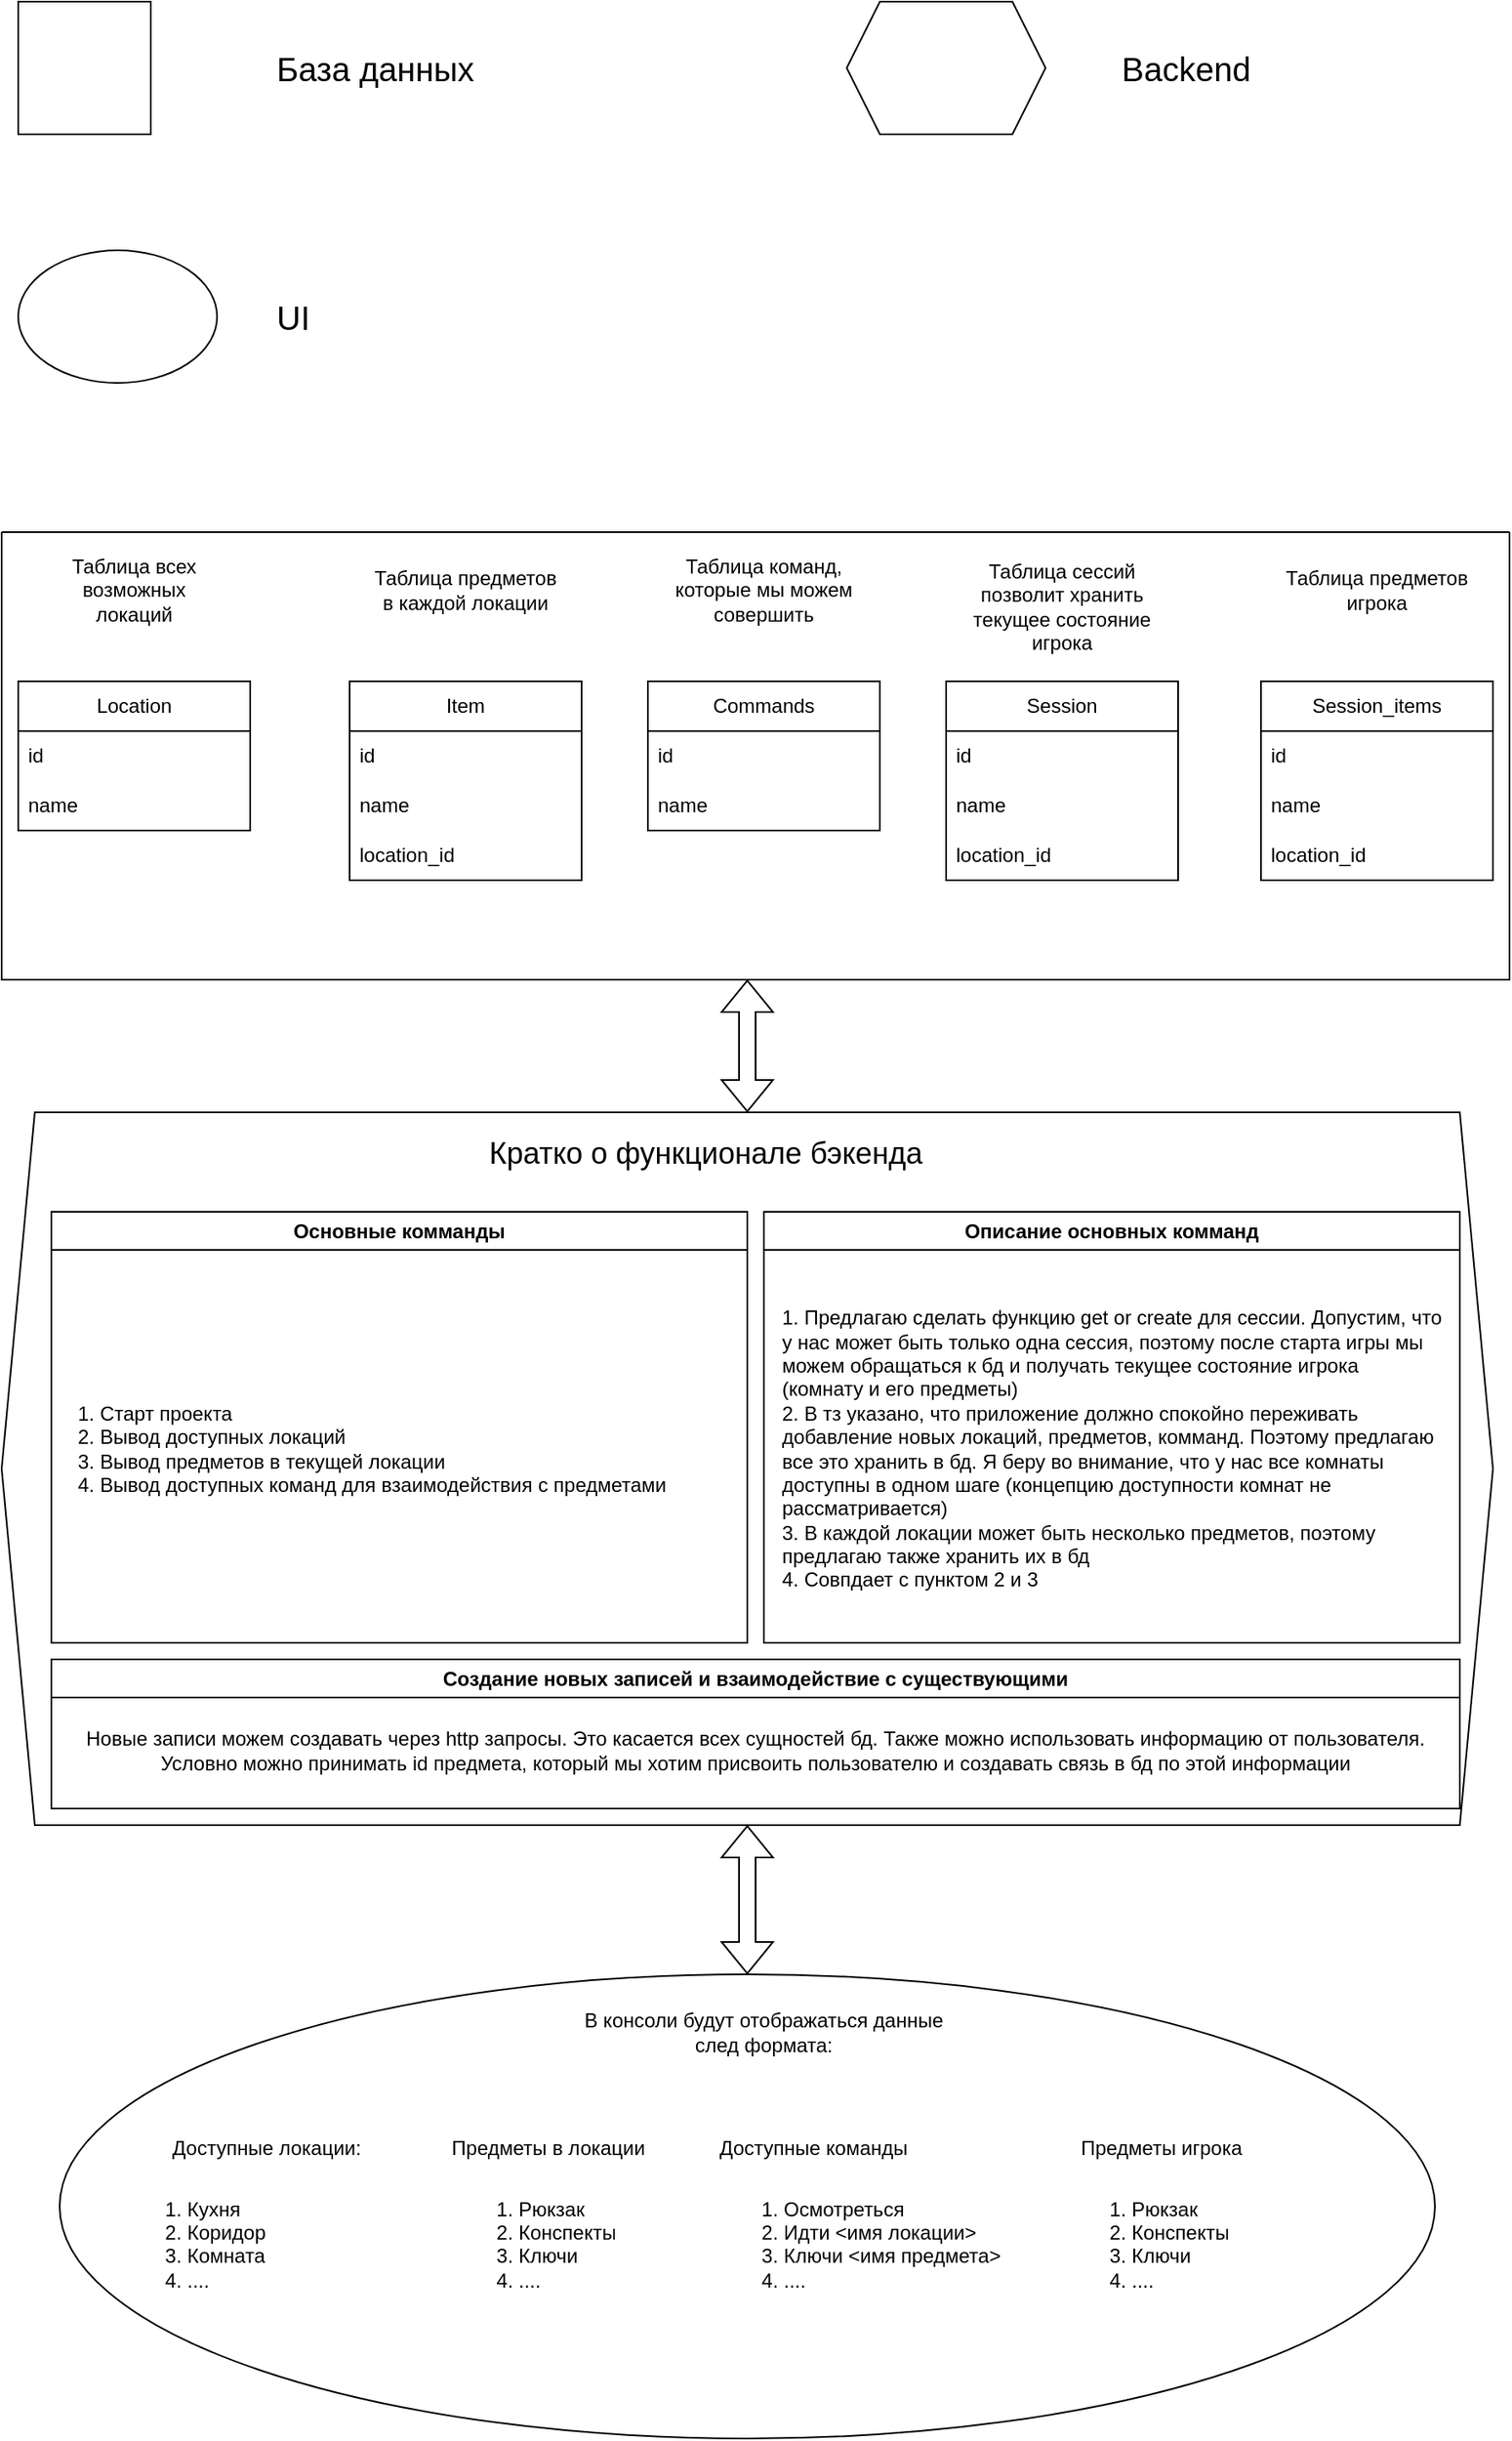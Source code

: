 <mxfile version="24.6.4" type="device">
  <diagram name="Страница — 1" id="LgTfz259efueXXYufRhq">
    <mxGraphModel dx="3420" dy="2477" grid="1" gridSize="10" guides="1" tooltips="1" connect="1" arrows="1" fold="1" page="1" pageScale="1" pageWidth="827" pageHeight="1169" math="0" shadow="0">
      <root>
        <mxCell id="0" />
        <mxCell id="1" parent="0" />
        <mxCell id="XGbfVxEf562xURzMHiSG-31" value="" style="swimlane;startSize=0;" vertex="1" parent="1">
          <mxGeometry x="10" y="340" width="910" height="270" as="geometry" />
        </mxCell>
        <mxCell id="XGbfVxEf562xURzMHiSG-1" value="Location" style="swimlane;fontStyle=0;childLayout=stackLayout;horizontal=1;startSize=30;horizontalStack=0;resizeParent=1;resizeParentMax=0;resizeLast=0;collapsible=1;marginBottom=0;whiteSpace=wrap;html=1;" vertex="1" parent="XGbfVxEf562xURzMHiSG-31">
          <mxGeometry x="10" y="90" width="140" height="90" as="geometry" />
        </mxCell>
        <mxCell id="XGbfVxEf562xURzMHiSG-2" value="id" style="text;strokeColor=none;fillColor=none;align=left;verticalAlign=middle;spacingLeft=4;spacingRight=4;overflow=hidden;points=[[0,0.5],[1,0.5]];portConstraint=eastwest;rotatable=0;whiteSpace=wrap;html=1;" vertex="1" parent="XGbfVxEf562xURzMHiSG-1">
          <mxGeometry y="30" width="140" height="30" as="geometry" />
        </mxCell>
        <mxCell id="XGbfVxEf562xURzMHiSG-3" value="name" style="text;strokeColor=none;fillColor=none;align=left;verticalAlign=middle;spacingLeft=4;spacingRight=4;overflow=hidden;points=[[0,0.5],[1,0.5]];portConstraint=eastwest;rotatable=0;whiteSpace=wrap;html=1;" vertex="1" parent="XGbfVxEf562xURzMHiSG-1">
          <mxGeometry y="60" width="140" height="30" as="geometry" />
        </mxCell>
        <mxCell id="XGbfVxEf562xURzMHiSG-5" value="Item" style="swimlane;fontStyle=0;childLayout=stackLayout;horizontal=1;startSize=30;horizontalStack=0;resizeParent=1;resizeParentMax=0;resizeLast=0;collapsible=1;marginBottom=0;whiteSpace=wrap;html=1;" vertex="1" parent="XGbfVxEf562xURzMHiSG-31">
          <mxGeometry x="210" y="90" width="140" height="120" as="geometry" />
        </mxCell>
        <mxCell id="XGbfVxEf562xURzMHiSG-6" value="id" style="text;strokeColor=none;fillColor=none;align=left;verticalAlign=middle;spacingLeft=4;spacingRight=4;overflow=hidden;points=[[0,0.5],[1,0.5]];portConstraint=eastwest;rotatable=0;whiteSpace=wrap;html=1;" vertex="1" parent="XGbfVxEf562xURzMHiSG-5">
          <mxGeometry y="30" width="140" height="30" as="geometry" />
        </mxCell>
        <mxCell id="XGbfVxEf562xURzMHiSG-7" value="name" style="text;strokeColor=none;fillColor=none;align=left;verticalAlign=middle;spacingLeft=4;spacingRight=4;overflow=hidden;points=[[0,0.5],[1,0.5]];portConstraint=eastwest;rotatable=0;whiteSpace=wrap;html=1;" vertex="1" parent="XGbfVxEf562xURzMHiSG-5">
          <mxGeometry y="60" width="140" height="30" as="geometry" />
        </mxCell>
        <mxCell id="XGbfVxEf562xURzMHiSG-15" value="location_id" style="text;strokeColor=none;fillColor=none;align=left;verticalAlign=middle;spacingLeft=4;spacingRight=4;overflow=hidden;points=[[0,0.5],[1,0.5]];portConstraint=eastwest;rotatable=0;whiteSpace=wrap;html=1;" vertex="1" parent="XGbfVxEf562xURzMHiSG-5">
          <mxGeometry y="90" width="140" height="30" as="geometry" />
        </mxCell>
        <mxCell id="XGbfVxEf562xURzMHiSG-8" value="Commands" style="swimlane;fontStyle=0;childLayout=stackLayout;horizontal=1;startSize=30;horizontalStack=0;resizeParent=1;resizeParentMax=0;resizeLast=0;collapsible=1;marginBottom=0;whiteSpace=wrap;html=1;" vertex="1" parent="XGbfVxEf562xURzMHiSG-31">
          <mxGeometry x="390" y="90" width="140" height="90" as="geometry" />
        </mxCell>
        <mxCell id="XGbfVxEf562xURzMHiSG-9" value="id" style="text;strokeColor=none;fillColor=none;align=left;verticalAlign=middle;spacingLeft=4;spacingRight=4;overflow=hidden;points=[[0,0.5],[1,0.5]];portConstraint=eastwest;rotatable=0;whiteSpace=wrap;html=1;" vertex="1" parent="XGbfVxEf562xURzMHiSG-8">
          <mxGeometry y="30" width="140" height="30" as="geometry" />
        </mxCell>
        <mxCell id="XGbfVxEf562xURzMHiSG-10" value="name" style="text;strokeColor=none;fillColor=none;align=left;verticalAlign=middle;spacingLeft=4;spacingRight=4;overflow=hidden;points=[[0,0.5],[1,0.5]];portConstraint=eastwest;rotatable=0;whiteSpace=wrap;html=1;" vertex="1" parent="XGbfVxEf562xURzMHiSG-8">
          <mxGeometry y="60" width="140" height="30" as="geometry" />
        </mxCell>
        <mxCell id="XGbfVxEf562xURzMHiSG-11" value="Session" style="swimlane;fontStyle=0;childLayout=stackLayout;horizontal=1;startSize=30;horizontalStack=0;resizeParent=1;resizeParentMax=0;resizeLast=0;collapsible=1;marginBottom=0;whiteSpace=wrap;html=1;" vertex="1" parent="XGbfVxEf562xURzMHiSG-31">
          <mxGeometry x="570" y="90" width="140" height="120" as="geometry" />
        </mxCell>
        <mxCell id="XGbfVxEf562xURzMHiSG-12" value="id" style="text;strokeColor=none;fillColor=none;align=left;verticalAlign=middle;spacingLeft=4;spacingRight=4;overflow=hidden;points=[[0,0.5],[1,0.5]];portConstraint=eastwest;rotatable=0;whiteSpace=wrap;html=1;" vertex="1" parent="XGbfVxEf562xURzMHiSG-11">
          <mxGeometry y="30" width="140" height="30" as="geometry" />
        </mxCell>
        <mxCell id="XGbfVxEf562xURzMHiSG-13" value="name" style="text;strokeColor=none;fillColor=none;align=left;verticalAlign=middle;spacingLeft=4;spacingRight=4;overflow=hidden;points=[[0,0.5],[1,0.5]];portConstraint=eastwest;rotatable=0;whiteSpace=wrap;html=1;" vertex="1" parent="XGbfVxEf562xURzMHiSG-11">
          <mxGeometry y="60" width="140" height="30" as="geometry" />
        </mxCell>
        <mxCell id="XGbfVxEf562xURzMHiSG-27" value="location_id" style="text;strokeColor=none;fillColor=none;align=left;verticalAlign=middle;spacingLeft=4;spacingRight=4;overflow=hidden;points=[[0,0.5],[1,0.5]];portConstraint=eastwest;rotatable=0;whiteSpace=wrap;html=1;" vertex="1" parent="XGbfVxEf562xURzMHiSG-11">
          <mxGeometry y="90" width="140" height="30" as="geometry" />
        </mxCell>
        <mxCell id="XGbfVxEf562xURzMHiSG-17" value="Таблица всех возможных локаций" style="text;strokeColor=none;fillColor=none;align=center;verticalAlign=middle;spacingLeft=4;spacingRight=4;overflow=hidden;points=[[0,0.5],[1,0.5]];portConstraint=eastwest;rotatable=0;whiteSpace=wrap;html=1;" vertex="1" parent="XGbfVxEf562xURzMHiSG-31">
          <mxGeometry x="20" y="10" width="120" height="50" as="geometry" />
        </mxCell>
        <mxCell id="XGbfVxEf562xURzMHiSG-18" value="Таблица предметов в каждой локации" style="text;strokeColor=none;fillColor=none;align=center;verticalAlign=middle;spacingLeft=4;spacingRight=4;overflow=hidden;points=[[0,0.5],[1,0.5]];portConstraint=eastwest;rotatable=0;whiteSpace=wrap;html=1;" vertex="1" parent="XGbfVxEf562xURzMHiSG-31">
          <mxGeometry x="220" y="10" width="120" height="50" as="geometry" />
        </mxCell>
        <mxCell id="XGbfVxEf562xURzMHiSG-19" value="Таблица команд, которые мы можем совершить" style="text;strokeColor=none;fillColor=none;align=center;verticalAlign=middle;spacingLeft=4;spacingRight=4;overflow=hidden;points=[[0,0.5],[1,0.5]];portConstraint=eastwest;rotatable=0;whiteSpace=wrap;html=1;" vertex="1" parent="XGbfVxEf562xURzMHiSG-31">
          <mxGeometry x="400" y="10" width="120" height="50" as="geometry" />
        </mxCell>
        <mxCell id="XGbfVxEf562xURzMHiSG-20" value="Таблица сессий позволит хранить текущее состояние игрока" style="text;strokeColor=none;fillColor=none;align=center;verticalAlign=middle;spacingLeft=4;spacingRight=4;overflow=hidden;points=[[0,0.5],[1,0.5]];portConstraint=eastwest;rotatable=0;whiteSpace=wrap;html=1;" vertex="1" parent="XGbfVxEf562xURzMHiSG-31">
          <mxGeometry x="580" y="10" width="120" height="70" as="geometry" />
        </mxCell>
        <mxCell id="XGbfVxEf562xURzMHiSG-21" value="Session_items" style="swimlane;fontStyle=0;childLayout=stackLayout;horizontal=1;startSize=30;horizontalStack=0;resizeParent=1;resizeParentMax=0;resizeLast=0;collapsible=1;marginBottom=0;whiteSpace=wrap;html=1;" vertex="1" parent="XGbfVxEf562xURzMHiSG-31">
          <mxGeometry x="760" y="90" width="140" height="120" as="geometry" />
        </mxCell>
        <mxCell id="XGbfVxEf562xURzMHiSG-22" value="id" style="text;strokeColor=none;fillColor=none;align=left;verticalAlign=middle;spacingLeft=4;spacingRight=4;overflow=hidden;points=[[0,0.5],[1,0.5]];portConstraint=eastwest;rotatable=0;whiteSpace=wrap;html=1;" vertex="1" parent="XGbfVxEf562xURzMHiSG-21">
          <mxGeometry y="30" width="140" height="30" as="geometry" />
        </mxCell>
        <mxCell id="XGbfVxEf562xURzMHiSG-23" value="name" style="text;strokeColor=none;fillColor=none;align=left;verticalAlign=middle;spacingLeft=4;spacingRight=4;overflow=hidden;points=[[0,0.5],[1,0.5]];portConstraint=eastwest;rotatable=0;whiteSpace=wrap;html=1;" vertex="1" parent="XGbfVxEf562xURzMHiSG-21">
          <mxGeometry y="60" width="140" height="30" as="geometry" />
        </mxCell>
        <mxCell id="XGbfVxEf562xURzMHiSG-24" value="location_id" style="text;strokeColor=none;fillColor=none;align=left;verticalAlign=middle;spacingLeft=4;spacingRight=4;overflow=hidden;points=[[0,0.5],[1,0.5]];portConstraint=eastwest;rotatable=0;whiteSpace=wrap;html=1;" vertex="1" parent="XGbfVxEf562xURzMHiSG-21">
          <mxGeometry y="90" width="140" height="30" as="geometry" />
        </mxCell>
        <mxCell id="XGbfVxEf562xURzMHiSG-26" value="Таблица предметов игрока" style="text;strokeColor=none;fillColor=none;align=center;verticalAlign=middle;spacingLeft=4;spacingRight=4;overflow=hidden;points=[[0,0.5],[1,0.5]];portConstraint=eastwest;rotatable=0;whiteSpace=wrap;html=1;" vertex="1" parent="XGbfVxEf562xURzMHiSG-31">
          <mxGeometry x="770" y="10" width="120" height="50" as="geometry" />
        </mxCell>
        <mxCell id="XGbfVxEf562xURzMHiSG-32" value="" style="whiteSpace=wrap;html=1;aspect=fixed;" vertex="1" parent="1">
          <mxGeometry x="20" y="20" width="80" height="80" as="geometry" />
        </mxCell>
        <mxCell id="XGbfVxEf562xURzMHiSG-34" value="" style="shape=hexagon;perimeter=hexagonPerimeter2;whiteSpace=wrap;html=1;fixedSize=1;" vertex="1" parent="1">
          <mxGeometry x="520" y="20" width="120" height="80" as="geometry" />
        </mxCell>
        <mxCell id="XGbfVxEf562xURzMHiSG-35" value="&lt;font style=&quot;font-size: 20px;&quot;&gt;База данных&lt;/font&gt;" style="text;strokeColor=none;fillColor=none;align=left;verticalAlign=middle;spacingLeft=4;spacingRight=4;overflow=hidden;points=[[0,0.5],[1,0.5]];portConstraint=eastwest;rotatable=0;whiteSpace=wrap;html=1;" vertex="1" parent="1">
          <mxGeometry x="170" y="45" width="210" height="30" as="geometry" />
        </mxCell>
        <mxCell id="XGbfVxEf562xURzMHiSG-36" value="&lt;font style=&quot;font-size: 20px;&quot;&gt;Backend&lt;/font&gt;" style="text;strokeColor=none;fillColor=none;align=left;verticalAlign=middle;spacingLeft=4;spacingRight=4;overflow=hidden;points=[[0,0.5],[1,0.5]];portConstraint=eastwest;rotatable=0;whiteSpace=wrap;html=1;" vertex="1" parent="1">
          <mxGeometry x="680" y="45" width="140" height="30" as="geometry" />
        </mxCell>
        <mxCell id="XGbfVxEf562xURzMHiSG-37" value="" style="ellipse;whiteSpace=wrap;html=1;" vertex="1" parent="1">
          <mxGeometry x="20" y="170" width="120" height="80" as="geometry" />
        </mxCell>
        <mxCell id="XGbfVxEf562xURzMHiSG-38" value="&lt;font style=&quot;font-size: 20px;&quot;&gt;UI&lt;/font&gt;" style="text;strokeColor=none;fillColor=none;align=left;verticalAlign=middle;spacingLeft=4;spacingRight=4;overflow=hidden;points=[[0,0.5],[1,0.5]];portConstraint=eastwest;rotatable=0;whiteSpace=wrap;html=1;" vertex="1" parent="1">
          <mxGeometry x="170" y="195" width="80" height="30" as="geometry" />
        </mxCell>
        <mxCell id="XGbfVxEf562xURzMHiSG-40" value="" style="shape=flexArrow;endArrow=classic;startArrow=classic;html=1;rounded=0;exitX=0.5;exitY=0;exitDx=0;exitDy=0;" edge="1" parent="1" source="XGbfVxEf562xURzMHiSG-41">
          <mxGeometry width="100" height="100" relative="1" as="geometry">
            <mxPoint x="460" y="820" as="sourcePoint" />
            <mxPoint x="460" y="610" as="targetPoint" />
          </mxGeometry>
        </mxCell>
        <mxCell id="XGbfVxEf562xURzMHiSG-41" value="" style="shape=hexagon;perimeter=hexagonPerimeter2;whiteSpace=wrap;html=1;fixedSize=1;" vertex="1" parent="1">
          <mxGeometry x="10" y="690" width="900" height="430" as="geometry" />
        </mxCell>
        <mxCell id="XGbfVxEf562xURzMHiSG-42" value="&lt;font style=&quot;font-size: 18px;&quot;&gt;Кратко о функционале бэкенда&lt;/font&gt;" style="text;html=1;align=center;verticalAlign=middle;whiteSpace=wrap;rounded=0;" vertex="1" parent="1">
          <mxGeometry x="90" y="700" width="690" height="30" as="geometry" />
        </mxCell>
        <mxCell id="XGbfVxEf562xURzMHiSG-44" value="Основные комманды" style="swimlane;whiteSpace=wrap;html=1;" vertex="1" parent="1">
          <mxGeometry x="40" y="750" width="420" height="260" as="geometry" />
        </mxCell>
        <mxCell id="XGbfVxEf562xURzMHiSG-43" value="1. Старт проекта&lt;div&gt;2. Вывод доступных локаций&lt;/div&gt;&lt;div&gt;3. Вывод предметов в текущей локации&lt;/div&gt;&lt;div&gt;4. Вывод доступных команд для взаимодействия с предметами&lt;/div&gt;" style="text;strokeColor=none;fillColor=none;align=left;verticalAlign=middle;spacingLeft=4;spacingRight=4;overflow=hidden;points=[[0,0.5],[1,0.5]];portConstraint=eastwest;rotatable=0;whiteSpace=wrap;html=1;labelBackgroundColor=default;" vertex="1" parent="XGbfVxEf562xURzMHiSG-44">
          <mxGeometry x="10" y="25" width="410" height="235" as="geometry" />
        </mxCell>
        <mxCell id="XGbfVxEf562xURzMHiSG-46" value="Описание основных комманд" style="swimlane;whiteSpace=wrap;html=1;" vertex="1" parent="1">
          <mxGeometry x="470" y="750" width="420" height="260" as="geometry" />
        </mxCell>
        <mxCell id="XGbfVxEf562xURzMHiSG-47" value="1. Предлагаю сделать функцию get or create для сессии. Допустим, что у нас может быть только одна сессия, поэтому после старта игры мы можем обращаться к бд и получать текущее состояние игрока (комнату и его предметы)&lt;br&gt;2. В тз указано, что приложение должно спокойно переживать добавление новых локаций, предметов, комманд. Поэтому предлагаю все это хранить в бд. Я беру во внимание, что у нас все комнаты доступны в одном шаге (концепцию доступности комнат не рассматривается)&lt;div&gt;3. В каждой локации может быть несколько предметов, поэтому предлагаю также хранить их в бд&lt;br&gt;4. Совпдает с пунктом 2 и 3&lt;/div&gt;" style="text;strokeColor=none;fillColor=none;align=left;verticalAlign=middle;spacingLeft=4;spacingRight=4;overflow=hidden;points=[[0,0.5],[1,0.5]];portConstraint=eastwest;rotatable=0;whiteSpace=wrap;html=1;labelBackgroundColor=default;" vertex="1" parent="XGbfVxEf562xURzMHiSG-46">
          <mxGeometry x="5" y="25" width="410" height="235" as="geometry" />
        </mxCell>
        <mxCell id="XGbfVxEf562xURzMHiSG-49" value="Создание новых записей и взаимодействие с существующими" style="swimlane;whiteSpace=wrap;html=1;" vertex="1" parent="1">
          <mxGeometry x="40" y="1020" width="850" height="90" as="geometry" />
        </mxCell>
        <mxCell id="XGbfVxEf562xURzMHiSG-50" value="Новые записи можем создавать через http запросы. Это касается всех сущностей бд. Также можно использовать информацию от пользователя. Условно можно принимать id предмета, который мы хотим присвоить пользователю и создавать связь в бд по этой информации" style="text;html=1;align=center;verticalAlign=middle;whiteSpace=wrap;rounded=0;" vertex="1" parent="XGbfVxEf562xURzMHiSG-49">
          <mxGeometry x="10" y="20" width="830" height="70" as="geometry" />
        </mxCell>
        <mxCell id="XGbfVxEf562xURzMHiSG-51" value="" style="ellipse;whiteSpace=wrap;html=1;" vertex="1" parent="1">
          <mxGeometry x="45" y="1210" width="830" height="280" as="geometry" />
        </mxCell>
        <mxCell id="XGbfVxEf562xURzMHiSG-52" value="" style="shape=flexArrow;endArrow=classic;startArrow=classic;html=1;rounded=0;exitX=0.5;exitY=0;exitDx=0;exitDy=0;entryX=0.5;entryY=1;entryDx=0;entryDy=0;" edge="1" parent="1" source="XGbfVxEf562xURzMHiSG-51" target="XGbfVxEf562xURzMHiSG-41">
          <mxGeometry width="100" height="100" relative="1" as="geometry">
            <mxPoint x="540" y="1600" as="sourcePoint" />
            <mxPoint x="540" y="1520" as="targetPoint" />
          </mxGeometry>
        </mxCell>
        <mxCell id="XGbfVxEf562xURzMHiSG-53" value="В консоли будут отображаться данные след формата:" style="text;html=1;align=center;verticalAlign=middle;whiteSpace=wrap;rounded=0;" vertex="1" parent="1">
          <mxGeometry x="360" y="1230" width="220" height="30" as="geometry" />
        </mxCell>
        <mxCell id="XGbfVxEf562xURzMHiSG-59" value="Доступные локации:" style="text;html=1;align=center;verticalAlign=middle;whiteSpace=wrap;rounded=0;" vertex="1" parent="1">
          <mxGeometry x="110" y="1300" width="120" height="30" as="geometry" />
        </mxCell>
        <mxCell id="XGbfVxEf562xURzMHiSG-60" value="&lt;ol&gt;&lt;li&gt;Кухня&lt;/li&gt;&lt;li&gt;Коридор&lt;/li&gt;&lt;li&gt;Комната&lt;/li&gt;&lt;li&gt;....&lt;/li&gt;&lt;/ol&gt;" style="text;strokeColor=none;fillColor=none;html=1;whiteSpace=wrap;verticalAlign=middle;overflow=hidden;" vertex="1" parent="1">
          <mxGeometry x="80" y="1330" width="100" height="80" as="geometry" />
        </mxCell>
        <mxCell id="XGbfVxEf562xURzMHiSG-61" value="Предметы в локации" style="text;html=1;align=center;verticalAlign=middle;whiteSpace=wrap;rounded=0;" vertex="1" parent="1">
          <mxGeometry x="270" y="1300" width="140" height="30" as="geometry" />
        </mxCell>
        <mxCell id="XGbfVxEf562xURzMHiSG-62" value="&lt;ol&gt;&lt;li&gt;Рюкзак&lt;/li&gt;&lt;li&gt;Конспекты&lt;/li&gt;&lt;li&gt;Ключи&lt;/li&gt;&lt;li&gt;....&lt;/li&gt;&lt;/ol&gt;" style="text;strokeColor=none;fillColor=none;html=1;whiteSpace=wrap;verticalAlign=middle;overflow=hidden;" vertex="1" parent="1">
          <mxGeometry x="280" y="1330" width="100" height="80" as="geometry" />
        </mxCell>
        <mxCell id="XGbfVxEf562xURzMHiSG-63" value="Доступные команды" style="text;html=1;align=center;verticalAlign=middle;whiteSpace=wrap;rounded=0;" vertex="1" parent="1">
          <mxGeometry x="430" y="1300" width="140" height="30" as="geometry" />
        </mxCell>
        <mxCell id="XGbfVxEf562xURzMHiSG-64" value="&lt;ol&gt;&lt;li&gt;Осмотреться&lt;/li&gt;&lt;li&gt;Идти &amp;lt;имя локации&amp;gt;&lt;/li&gt;&lt;li&gt;Ключи &amp;lt;имя предмета&amp;gt;&lt;/li&gt;&lt;li&gt;....&lt;/li&gt;&lt;/ol&gt;" style="text;strokeColor=none;fillColor=none;html=1;whiteSpace=wrap;verticalAlign=middle;overflow=hidden;" vertex="1" parent="1">
          <mxGeometry x="440" y="1330" width="180" height="80" as="geometry" />
        </mxCell>
        <mxCell id="XGbfVxEf562xURzMHiSG-65" value="Предметы игрока" style="text;html=1;align=center;verticalAlign=middle;whiteSpace=wrap;rounded=0;" vertex="1" parent="1">
          <mxGeometry x="640" y="1300" width="140" height="30" as="geometry" />
        </mxCell>
        <mxCell id="XGbfVxEf562xURzMHiSG-66" value="&lt;ol&gt;&lt;li&gt;Рюкзак&lt;/li&gt;&lt;li&gt;Конспекты&lt;/li&gt;&lt;li&gt;Ключи&lt;/li&gt;&lt;li&gt;....&lt;/li&gt;&lt;/ol&gt;" style="text;strokeColor=none;fillColor=none;html=1;whiteSpace=wrap;verticalAlign=middle;overflow=hidden;" vertex="1" parent="1">
          <mxGeometry x="650" y="1330" width="100" height="80" as="geometry" />
        </mxCell>
      </root>
    </mxGraphModel>
  </diagram>
</mxfile>
